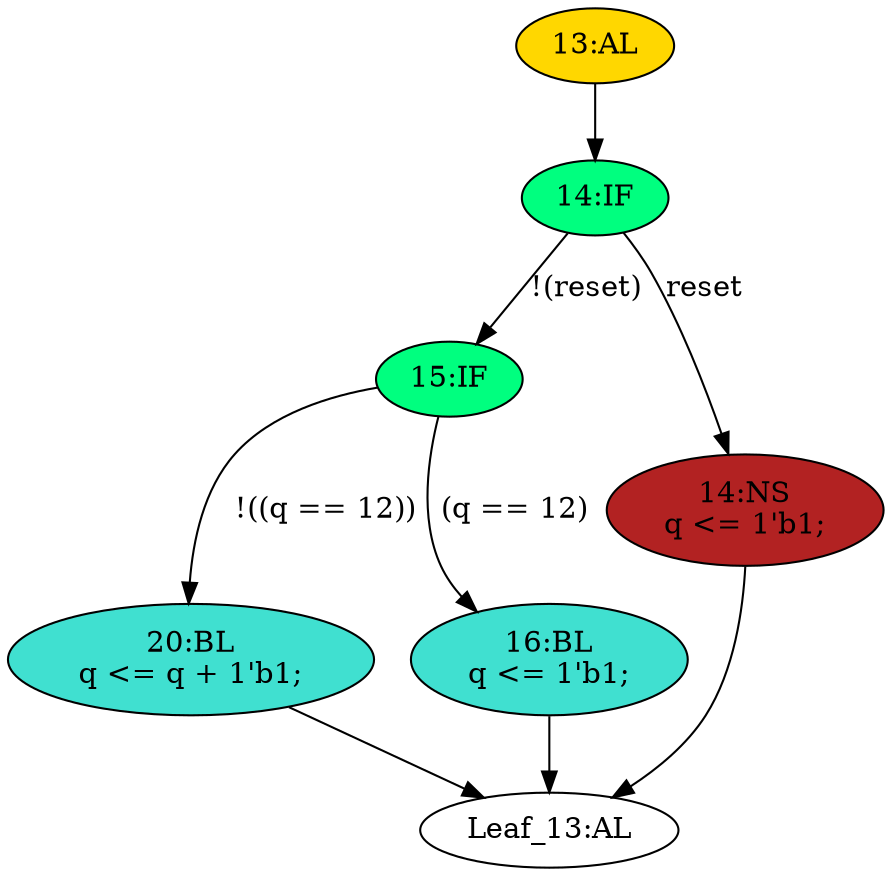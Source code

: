 strict digraph "" {
	node [label="\N"];
	"13:AL"	[ast="<pyverilog.vparser.ast.Always object at 0x7f71eb1182d0>",
		clk_sens=True,
		fillcolor=gold,
		label="13:AL",
		sens="['clk']",
		statements="[]",
		style=filled,
		typ=Always,
		use_var="['reset', 'q']"];
	"14:IF"	[ast="<pyverilog.vparser.ast.IfStatement object at 0x7f71eb118490>",
		fillcolor=springgreen,
		label="14:IF",
		statements="[]",
		style=filled,
		typ=IfStatement];
	"13:AL" -> "14:IF"	[cond="[]",
		lineno=None];
	"20:BL"	[ast="<pyverilog.vparser.ast.Block object at 0x7f71eb118550>",
		fillcolor=turquoise,
		label="20:BL
q <= q + 1'b1;",
		statements="[<pyverilog.vparser.ast.NonblockingSubstitution object at 0x7f71eb118590>]",
		style=filled,
		typ=Block];
	"Leaf_13:AL"	[def_var="['q']",
		label="Leaf_13:AL"];
	"20:BL" -> "Leaf_13:AL"	[cond="[]",
		lineno=None];
	"15:IF"	[ast="<pyverilog.vparser.ast.IfStatement object at 0x7f71eb118510>",
		fillcolor=springgreen,
		label="15:IF",
		statements="[]",
		style=filled,
		typ=IfStatement];
	"14:IF" -> "15:IF"	[cond="['reset']",
		label="!(reset)",
		lineno=14];
	"14:NS"	[ast="<pyverilog.vparser.ast.NonblockingSubstitution object at 0x7f71eb118a50>",
		fillcolor=firebrick,
		label="14:NS
q <= 1'b1;",
		statements="[<pyverilog.vparser.ast.NonblockingSubstitution object at 0x7f71eb118a50>]",
		style=filled,
		typ=NonblockingSubstitution];
	"14:IF" -> "14:NS"	[cond="['reset']",
		label=reset,
		lineno=14];
	"15:IF" -> "20:BL"	[cond="['q']",
		label="!((q == 12))",
		lineno=15];
	"16:BL"	[ast="<pyverilog.vparser.ast.Block object at 0x7f71eb1187d0>",
		fillcolor=turquoise,
		label="16:BL
q <= 1'b1;",
		statements="[<pyverilog.vparser.ast.NonblockingSubstitution object at 0x7f71eb118810>]",
		style=filled,
		typ=Block];
	"15:IF" -> "16:BL"	[cond="['q']",
		label="(q == 12)",
		lineno=15];
	"16:BL" -> "Leaf_13:AL"	[cond="[]",
		lineno=None];
	"14:NS" -> "Leaf_13:AL"	[cond="[]",
		lineno=None];
}
